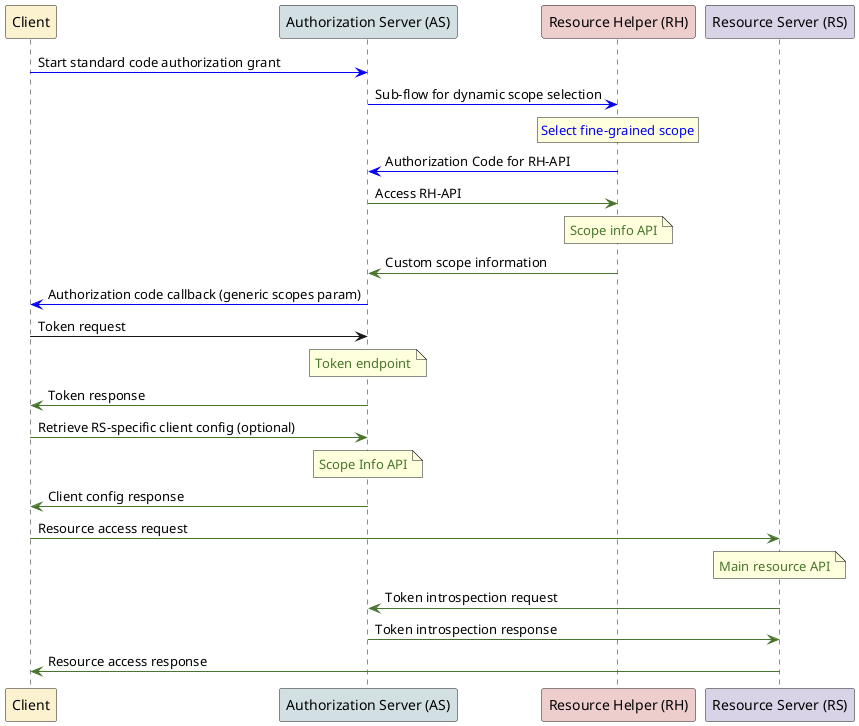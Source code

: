 @startuml simelanes
participant "Client" as C #fdf2d0
participant "Authorization Server (AS)" as AS #d2e0e3
participant "Resource Helper (RH)" as RH #eececd
participant "Resource Server (RS)" as RS #d8d3e7
C -[#0200f5]> AS: Start standard code authorization grant
AS -[#0200f5]> RH: Sub-flow for dynamic scope selection
rnote over RH
  <color #0200f5>Select fine-grained scope</color>
end note
RH -[#0200f5]> AS: Authorization Code for RH-API
AS -[#48742c]> RH: Access RH-API
note over RH
  <color #48742c>Scope info API</color>
end note
RH -[#48742c]> AS: Custom scope information
AS -[#0200f5]> C: Authorization code callback (generic scopes param)
C -> AS: Token request
note over AS
  <color #48742c>Token endpoint</color>
end note
AS -[#48742c]> C: Token response
C -[#48742c]> AS: Retrieve RS-specific client config (optional)
note over AS
  <color #48742c>Scope Info API</color>
end note
AS -[#48742c]> C: Client config response
C -[#48742c]> RS: Resource access request
note over RS
  <color #48742c>Main resource API</color>
end note
RS -[#48742c]> AS: Token introspection request
AS -[#48742c]> RS: Token introspection response
RS -[#48742c]> C: Resource access response
@enduml
